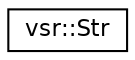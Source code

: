 digraph G
{
  edge [fontname="Helvetica",fontsize="11",labelfontname="Helvetica",labelfontsize="11"];
  node [fontname="Helvetica",fontsize="11",shape=record];
  rankdir="LR";
  Node1 [label="vsr::Str",height=0.2,width=0.4,color="black", fillcolor="white", style="filled",URL="$classvsr_1_1_str.html"];
}
